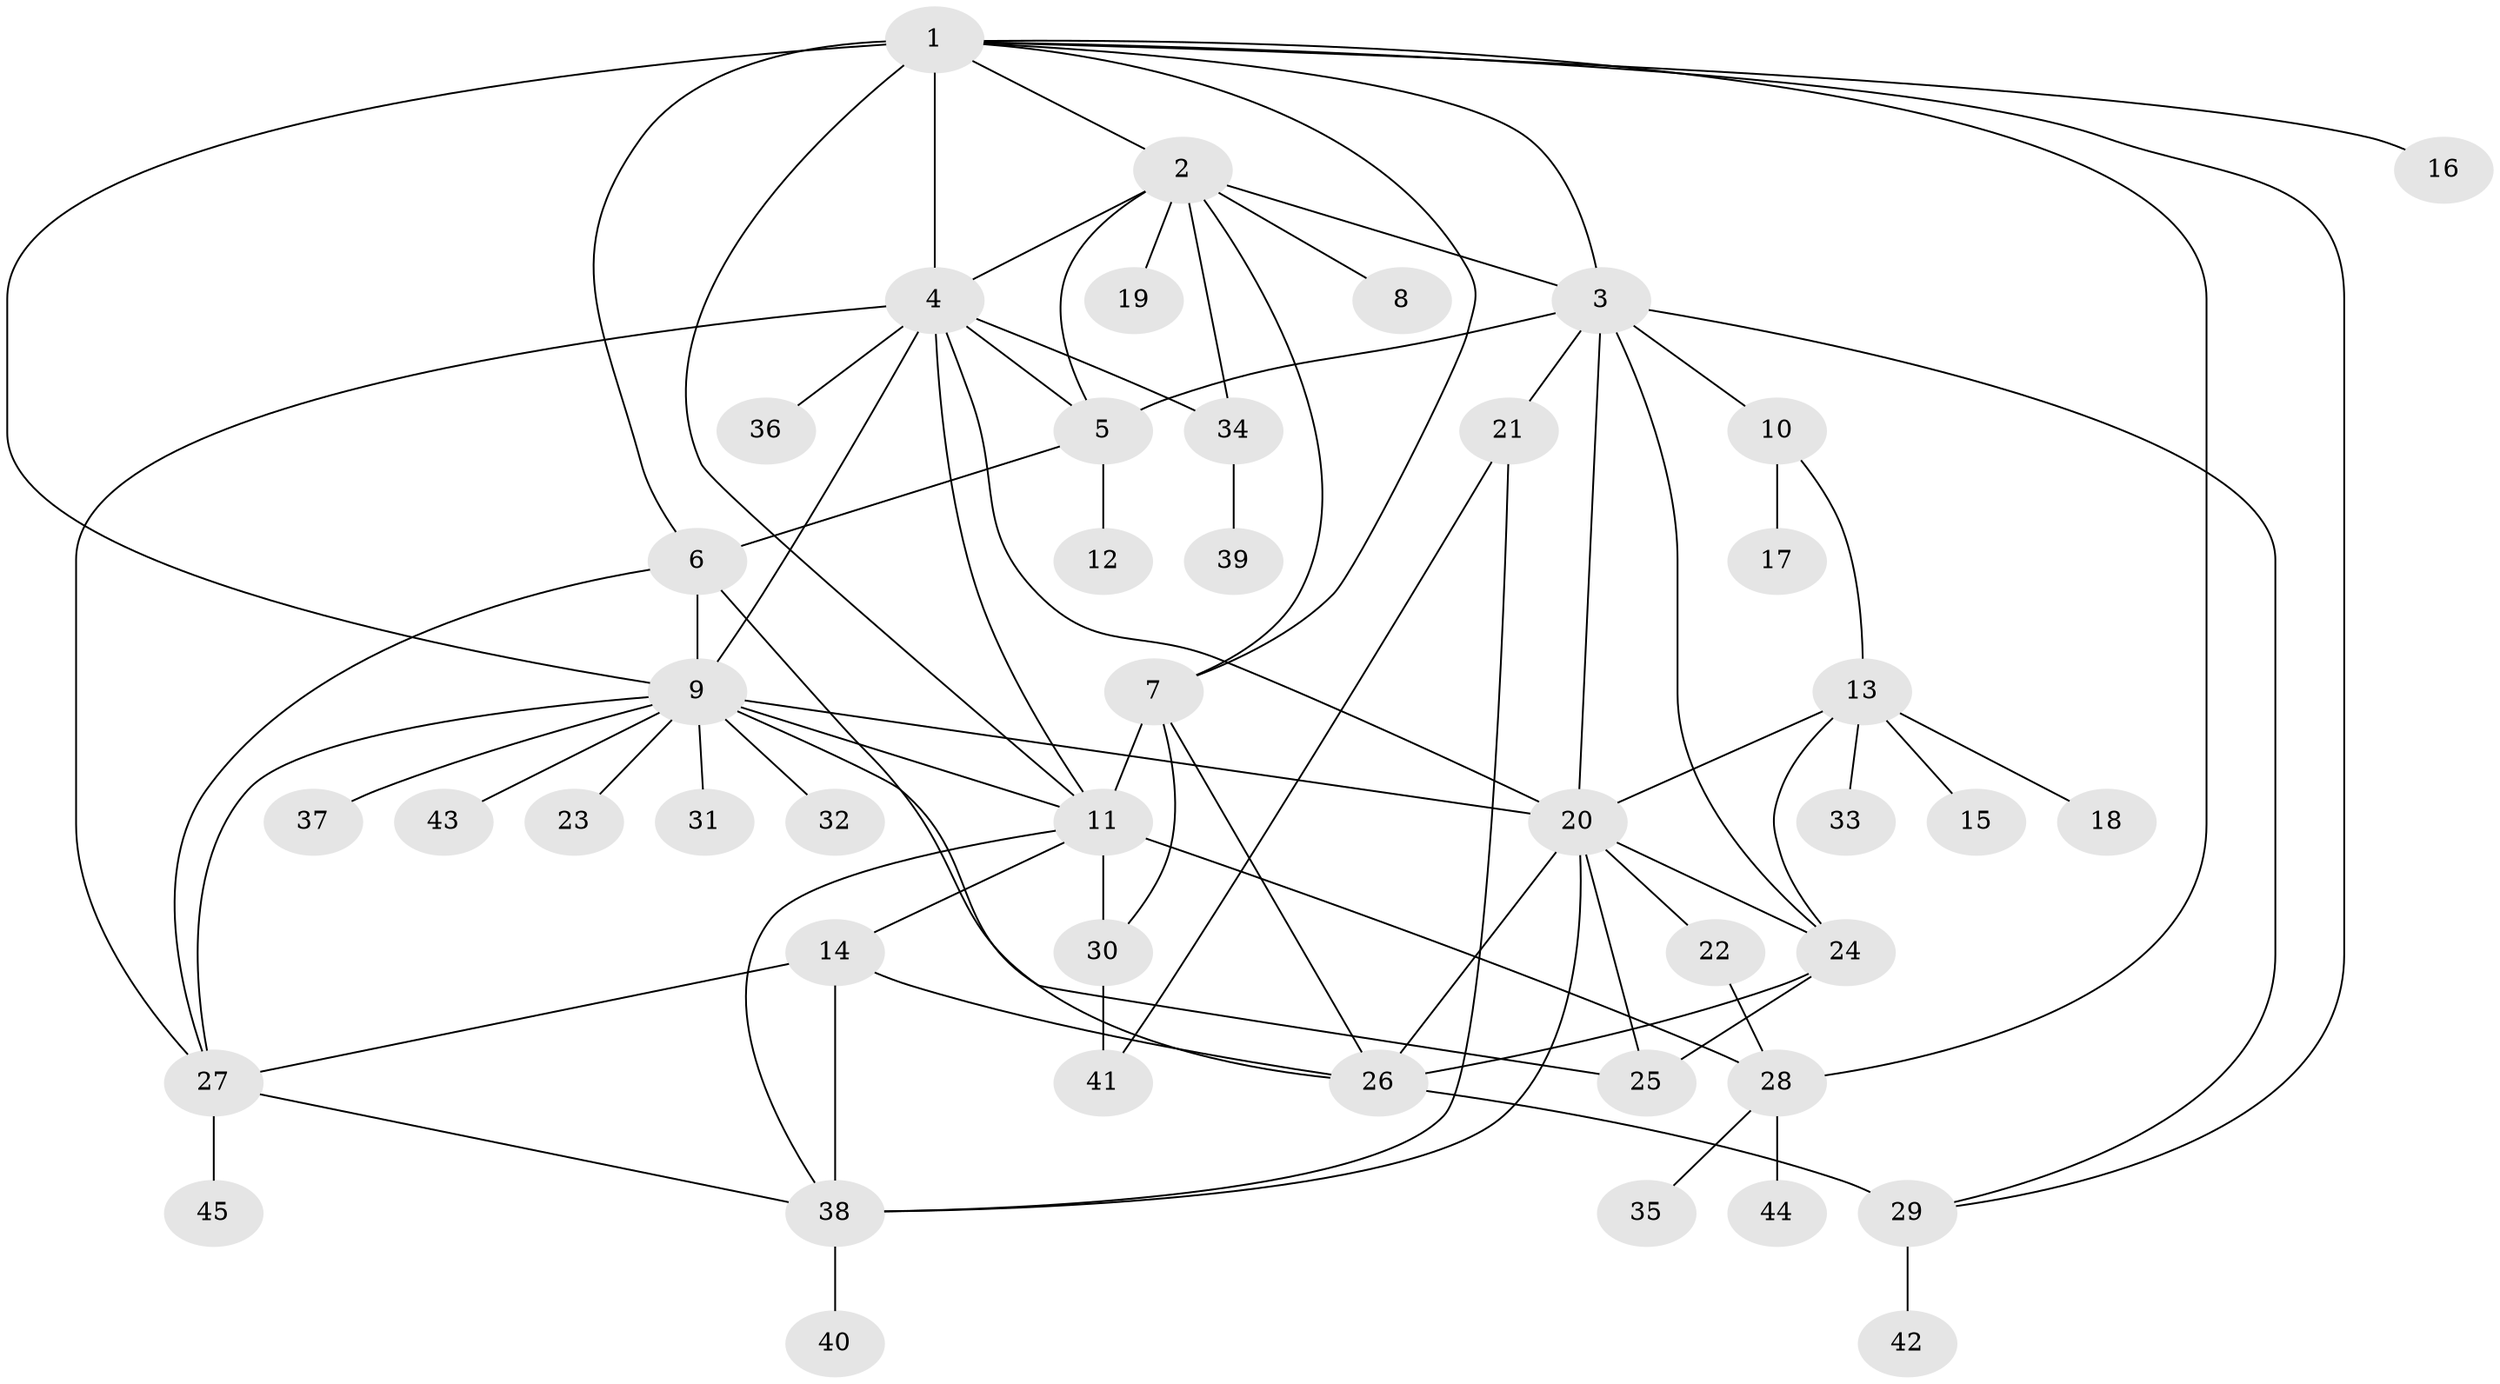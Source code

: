 // original degree distribution, {21: 0.011494252873563218, 10: 0.022988505747126436, 15: 0.011494252873563218, 1: 0.4942528735632184, 5: 0.034482758620689655, 6: 0.034482758620689655, 2: 0.19540229885057472, 12: 0.011494252873563218, 4: 0.05747126436781609, 7: 0.022988505747126436, 9: 0.022988505747126436, 3: 0.06896551724137931, 8: 0.011494252873563218}
// Generated by graph-tools (version 1.1) at 2025/50/03/04/25 22:50:39]
// undirected, 45 vertices, 80 edges
graph export_dot {
  node [color=gray90,style=filled];
  1;
  2;
  3;
  4;
  5;
  6;
  7;
  8;
  9;
  10;
  11;
  12;
  13;
  14;
  15;
  16;
  17;
  18;
  19;
  20;
  21;
  22;
  23;
  24;
  25;
  26;
  27;
  28;
  29;
  30;
  31;
  32;
  33;
  34;
  35;
  36;
  37;
  38;
  39;
  40;
  41;
  42;
  43;
  44;
  45;
  1 -- 2 [weight=1.0];
  1 -- 3 [weight=1.0];
  1 -- 4 [weight=8.0];
  1 -- 6 [weight=1.0];
  1 -- 7 [weight=1.0];
  1 -- 9 [weight=1.0];
  1 -- 11 [weight=1.0];
  1 -- 16 [weight=1.0];
  1 -- 28 [weight=1.0];
  1 -- 29 [weight=1.0];
  2 -- 3 [weight=1.0];
  2 -- 4 [weight=1.0];
  2 -- 5 [weight=1.0];
  2 -- 7 [weight=1.0];
  2 -- 8 [weight=1.0];
  2 -- 19 [weight=1.0];
  2 -- 34 [weight=1.0];
  3 -- 5 [weight=1.0];
  3 -- 10 [weight=2.0];
  3 -- 20 [weight=1.0];
  3 -- 21 [weight=4.0];
  3 -- 24 [weight=1.0];
  3 -- 29 [weight=1.0];
  4 -- 5 [weight=1.0];
  4 -- 9 [weight=1.0];
  4 -- 11 [weight=1.0];
  4 -- 20 [weight=1.0];
  4 -- 27 [weight=1.0];
  4 -- 34 [weight=1.0];
  4 -- 36 [weight=1.0];
  5 -- 6 [weight=1.0];
  5 -- 12 [weight=1.0];
  6 -- 9 [weight=1.0];
  6 -- 26 [weight=1.0];
  6 -- 27 [weight=1.0];
  7 -- 11 [weight=1.0];
  7 -- 26 [weight=1.0];
  7 -- 30 [weight=1.0];
  9 -- 11 [weight=1.0];
  9 -- 20 [weight=1.0];
  9 -- 23 [weight=1.0];
  9 -- 25 [weight=1.0];
  9 -- 27 [weight=1.0];
  9 -- 31 [weight=1.0];
  9 -- 32 [weight=1.0];
  9 -- 37 [weight=1.0];
  9 -- 43 [weight=1.0];
  10 -- 13 [weight=1.0];
  10 -- 17 [weight=1.0];
  11 -- 14 [weight=5.0];
  11 -- 28 [weight=1.0];
  11 -- 30 [weight=1.0];
  11 -- 38 [weight=1.0];
  13 -- 15 [weight=1.0];
  13 -- 18 [weight=1.0];
  13 -- 20 [weight=1.0];
  13 -- 24 [weight=1.0];
  13 -- 33 [weight=1.0];
  14 -- 26 [weight=1.0];
  14 -- 27 [weight=1.0];
  14 -- 38 [weight=1.0];
  20 -- 22 [weight=1.0];
  20 -- 24 [weight=1.0];
  20 -- 25 [weight=1.0];
  20 -- 26 [weight=1.0];
  20 -- 38 [weight=1.0];
  21 -- 38 [weight=1.0];
  21 -- 41 [weight=1.0];
  22 -- 28 [weight=1.0];
  24 -- 25 [weight=3.0];
  24 -- 26 [weight=1.0];
  26 -- 29 [weight=3.0];
  27 -- 38 [weight=1.0];
  27 -- 45 [weight=1.0];
  28 -- 35 [weight=1.0];
  28 -- 44 [weight=1.0];
  29 -- 42 [weight=1.0];
  30 -- 41 [weight=2.0];
  34 -- 39 [weight=1.0];
  38 -- 40 [weight=1.0];
}
